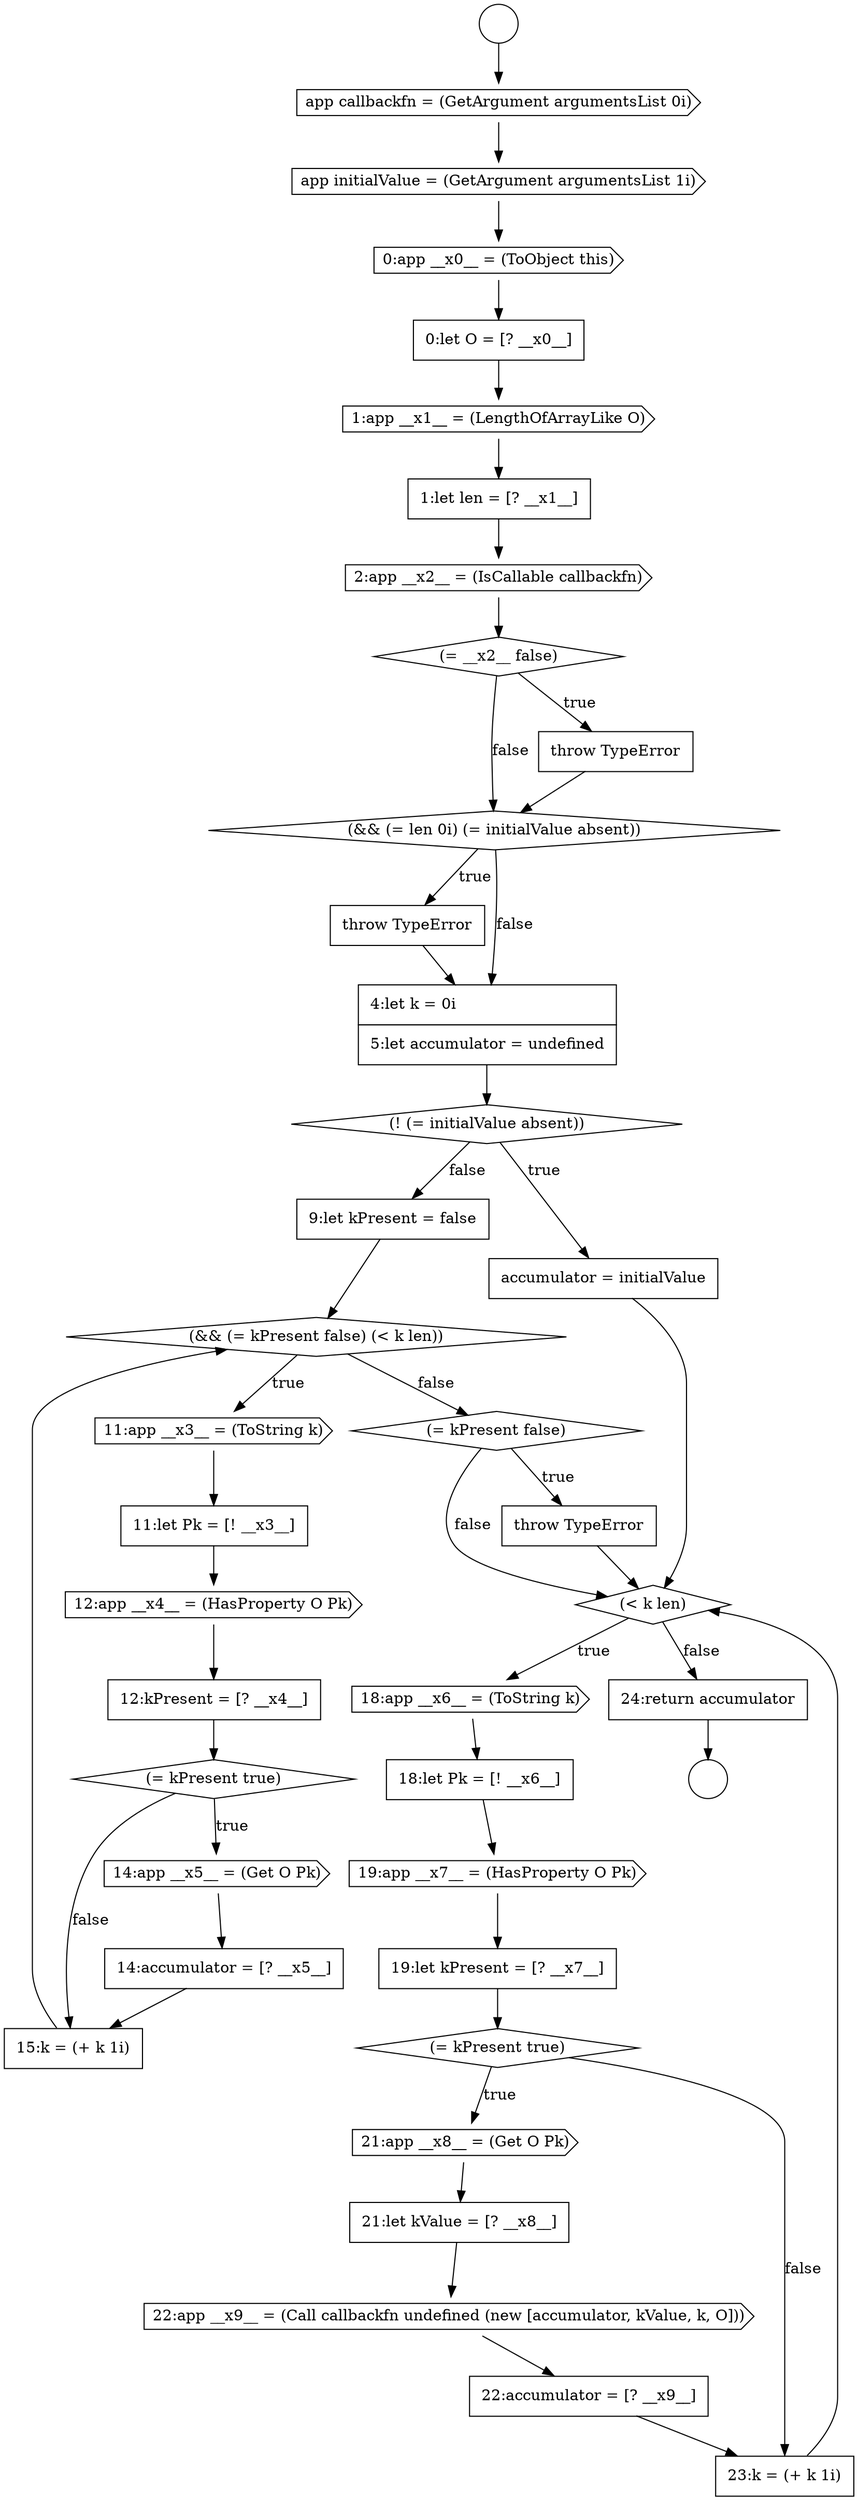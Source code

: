 digraph {
  node16261 [shape=diamond, label=<<font color="black">(&amp;&amp; (= len 0i) (= initialValue absent))</font>> color="black" fillcolor="white" style=filled]
  node16280 [shape=none, margin=0, label=<<font color="black">
    <table border="0" cellborder="1" cellspacing="0" cellpadding="10">
      <tr><td align="left">18:let Pk = [! __x6__]</td></tr>
    </table>
  </font>> color="black" fillcolor="white" style=filled]
  node16283 [shape=diamond, label=<<font color="black">(= kPresent true)</font>> color="black" fillcolor="white" style=filled]
  node16268 [shape=cds, label=<<font color="black">11:app __x3__ = (ToString k)</font>> color="black" fillcolor="white" style=filled]
  node16272 [shape=diamond, label=<<font color="black">(= kPresent true)</font>> color="black" fillcolor="white" style=filled]
  node16255 [shape=none, margin=0, label=<<font color="black">
    <table border="0" cellborder="1" cellspacing="0" cellpadding="10">
      <tr><td align="left">0:let O = [? __x0__]</td></tr>
    </table>
  </font>> color="black" fillcolor="white" style=filled]
  node16276 [shape=diamond, label=<<font color="black">(= kPresent false)</font>> color="black" fillcolor="white" style=filled]
  node16279 [shape=cds, label=<<font color="black">18:app __x6__ = (ToString k)</font>> color="black" fillcolor="white" style=filled]
  node16284 [shape=cds, label=<<font color="black">21:app __x8__ = (Get O Pk)</font>> color="black" fillcolor="white" style=filled]
  node16269 [shape=none, margin=0, label=<<font color="black">
    <table border="0" cellborder="1" cellspacing="0" cellpadding="10">
      <tr><td align="left">11:let Pk = [! __x3__]</td></tr>
    </table>
  </font>> color="black" fillcolor="white" style=filled]
  node16275 [shape=none, margin=0, label=<<font color="black">
    <table border="0" cellborder="1" cellspacing="0" cellpadding="10">
      <tr><td align="left">15:k = (+ k 1i)</td></tr>
    </table>
  </font>> color="black" fillcolor="white" style=filled]
  node16278 [shape=diamond, label=<<font color="black">(&lt; k len)</font>> color="black" fillcolor="white" style=filled]
  node16258 [shape=cds, label=<<font color="black">2:app __x2__ = (IsCallable callbackfn)</font>> color="black" fillcolor="white" style=filled]
  node16270 [shape=cds, label=<<font color="black">12:app __x4__ = (HasProperty O Pk)</font>> color="black" fillcolor="white" style=filled]
  node16266 [shape=none, margin=0, label=<<font color="black">
    <table border="0" cellborder="1" cellspacing="0" cellpadding="10">
      <tr><td align="left">9:let kPresent = false</td></tr>
    </table>
  </font>> color="black" fillcolor="white" style=filled]
  node16281 [shape=cds, label=<<font color="black">19:app __x7__ = (HasProperty O Pk)</font>> color="black" fillcolor="white" style=filled]
  node16262 [shape=none, margin=0, label=<<font color="black">
    <table border="0" cellborder="1" cellspacing="0" cellpadding="10">
      <tr><td align="left">throw TypeError</td></tr>
    </table>
  </font>> color="black" fillcolor="white" style=filled]
  node16277 [shape=none, margin=0, label=<<font color="black">
    <table border="0" cellborder="1" cellspacing="0" cellpadding="10">
      <tr><td align="left">throw TypeError</td></tr>
    </table>
  </font>> color="black" fillcolor="white" style=filled]
  node16282 [shape=none, margin=0, label=<<font color="black">
    <table border="0" cellborder="1" cellspacing="0" cellpadding="10">
      <tr><td align="left">19:let kPresent = [? __x7__]</td></tr>
    </table>
  </font>> color="black" fillcolor="white" style=filled]
  node16250 [shape=circle label=" " color="black" fillcolor="white" style=filled]
  node16251 [shape=circle label=" " color="black" fillcolor="white" style=filled]
  node16287 [shape=none, margin=0, label=<<font color="black">
    <table border="0" cellborder="1" cellspacing="0" cellpadding="10">
      <tr><td align="left">22:accumulator = [? __x9__]</td></tr>
    </table>
  </font>> color="black" fillcolor="white" style=filled]
  node16259 [shape=diamond, label=<<font color="black">(= __x2__ false)</font>> color="black" fillcolor="white" style=filled]
  node16264 [shape=diamond, label=<<font color="black">(! (= initialValue absent))</font>> color="black" fillcolor="white" style=filled]
  node16274 [shape=none, margin=0, label=<<font color="black">
    <table border="0" cellborder="1" cellspacing="0" cellpadding="10">
      <tr><td align="left">14:accumulator = [? __x5__]</td></tr>
    </table>
  </font>> color="black" fillcolor="white" style=filled]
  node16252 [shape=cds, label=<<font color="black">app callbackfn = (GetArgument argumentsList 0i)</font>> color="black" fillcolor="white" style=filled]
  node16265 [shape=none, margin=0, label=<<font color="black">
    <table border="0" cellborder="1" cellspacing="0" cellpadding="10">
      <tr><td align="left">accumulator = initialValue</td></tr>
    </table>
  </font>> color="black" fillcolor="white" style=filled]
  node16260 [shape=none, margin=0, label=<<font color="black">
    <table border="0" cellborder="1" cellspacing="0" cellpadding="10">
      <tr><td align="left">throw TypeError</td></tr>
    </table>
  </font>> color="black" fillcolor="white" style=filled]
  node16263 [shape=none, margin=0, label=<<font color="black">
    <table border="0" cellborder="1" cellspacing="0" cellpadding="10">
      <tr><td align="left">4:let k = 0i</td></tr>
      <tr><td align="left">5:let accumulator = undefined</td></tr>
    </table>
  </font>> color="black" fillcolor="white" style=filled]
  node16273 [shape=cds, label=<<font color="black">14:app __x5__ = (Get O Pk)</font>> color="black" fillcolor="white" style=filled]
  node16253 [shape=cds, label=<<font color="black">app initialValue = (GetArgument argumentsList 1i)</font>> color="black" fillcolor="white" style=filled]
  node16285 [shape=none, margin=0, label=<<font color="black">
    <table border="0" cellborder="1" cellspacing="0" cellpadding="10">
      <tr><td align="left">21:let kValue = [? __x8__]</td></tr>
    </table>
  </font>> color="black" fillcolor="white" style=filled]
  node16288 [shape=none, margin=0, label=<<font color="black">
    <table border="0" cellborder="1" cellspacing="0" cellpadding="10">
      <tr><td align="left">23:k = (+ k 1i)</td></tr>
    </table>
  </font>> color="black" fillcolor="white" style=filled]
  node16257 [shape=none, margin=0, label=<<font color="black">
    <table border="0" cellborder="1" cellspacing="0" cellpadding="10">
      <tr><td align="left">1:let len = [? __x1__]</td></tr>
    </table>
  </font>> color="black" fillcolor="white" style=filled]
  node16267 [shape=diamond, label=<<font color="black">(&amp;&amp; (= kPresent false) (&lt; k len))</font>> color="black" fillcolor="white" style=filled]
  node16271 [shape=none, margin=0, label=<<font color="black">
    <table border="0" cellborder="1" cellspacing="0" cellpadding="10">
      <tr><td align="left">12:kPresent = [? __x4__]</td></tr>
    </table>
  </font>> color="black" fillcolor="white" style=filled]
  node16289 [shape=none, margin=0, label=<<font color="black">
    <table border="0" cellborder="1" cellspacing="0" cellpadding="10">
      <tr><td align="left">24:return accumulator</td></tr>
    </table>
  </font>> color="black" fillcolor="white" style=filled]
  node16286 [shape=cds, label=<<font color="black">22:app __x9__ = (Call callbackfn undefined (new [accumulator, kValue, k, O]))</font>> color="black" fillcolor="white" style=filled]
  node16256 [shape=cds, label=<<font color="black">1:app __x1__ = (LengthOfArrayLike O)</font>> color="black" fillcolor="white" style=filled]
  node16254 [shape=cds, label=<<font color="black">0:app __x0__ = (ToObject this)</font>> color="black" fillcolor="white" style=filled]
  node16271 -> node16272 [ color="black"]
  node16285 -> node16286 [ color="black"]
  node16266 -> node16267 [ color="black"]
  node16254 -> node16255 [ color="black"]
  node16275 -> node16267 [ color="black"]
  node16280 -> node16281 [ color="black"]
  node16262 -> node16263 [ color="black"]
  node16289 -> node16251 [ color="black"]
  node16269 -> node16270 [ color="black"]
  node16267 -> node16268 [label=<<font color="black">true</font>> color="black"]
  node16267 -> node16276 [label=<<font color="black">false</font>> color="black"]
  node16287 -> node16288 [ color="black"]
  node16286 -> node16287 [ color="black"]
  node16272 -> node16273 [label=<<font color="black">true</font>> color="black"]
  node16272 -> node16275 [label=<<font color="black">false</font>> color="black"]
  node16253 -> node16254 [ color="black"]
  node16257 -> node16258 [ color="black"]
  node16268 -> node16269 [ color="black"]
  node16261 -> node16262 [label=<<font color="black">true</font>> color="black"]
  node16261 -> node16263 [label=<<font color="black">false</font>> color="black"]
  node16281 -> node16282 [ color="black"]
  node16270 -> node16271 [ color="black"]
  node16278 -> node16279 [label=<<font color="black">true</font>> color="black"]
  node16278 -> node16289 [label=<<font color="black">false</font>> color="black"]
  node16282 -> node16283 [ color="black"]
  node16273 -> node16274 [ color="black"]
  node16265 -> node16278 [ color="black"]
  node16277 -> node16278 [ color="black"]
  node16252 -> node16253 [ color="black"]
  node16284 -> node16285 [ color="black"]
  node16279 -> node16280 [ color="black"]
  node16263 -> node16264 [ color="black"]
  node16255 -> node16256 [ color="black"]
  node16274 -> node16275 [ color="black"]
  node16256 -> node16257 [ color="black"]
  node16288 -> node16278 [ color="black"]
  node16259 -> node16260 [label=<<font color="black">true</font>> color="black"]
  node16259 -> node16261 [label=<<font color="black">false</font>> color="black"]
  node16264 -> node16265 [label=<<font color="black">true</font>> color="black"]
  node16264 -> node16266 [label=<<font color="black">false</font>> color="black"]
  node16250 -> node16252 [ color="black"]
  node16276 -> node16277 [label=<<font color="black">true</font>> color="black"]
  node16276 -> node16278 [label=<<font color="black">false</font>> color="black"]
  node16283 -> node16284 [label=<<font color="black">true</font>> color="black"]
  node16283 -> node16288 [label=<<font color="black">false</font>> color="black"]
  node16260 -> node16261 [ color="black"]
  node16258 -> node16259 [ color="black"]
}
